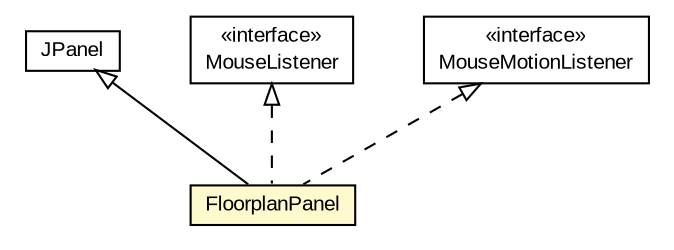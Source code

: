 #!/usr/local/bin/dot
#
# Class diagram 
# Generated by UMLGraph version 5.3 (http://www.umlgraph.org/)
#

digraph G {
	edge [fontname="arial",fontsize=10,labelfontname="arial",labelfontsize=10];
	node [fontname="arial",fontsize=10,shape=plaintext];
	nodesep=0.25;
	ranksep=0.5;
	// context.arch.intelligibility.apps.homeactivity.FloorplanPanel
	c110481 [label=<<table title="context.arch.intelligibility.apps.homeactivity.FloorplanPanel" border="0" cellborder="1" cellspacing="0" cellpadding="2" port="p" bgcolor="lemonChiffon" href="./FloorplanPanel.html">
		<tr><td><table border="0" cellspacing="0" cellpadding="1">
<tr><td align="center" balign="center"> FloorplanPanel </td></tr>
		</table></td></tr>
		</table>>, fontname="arial", fontcolor="black", fontsize=10.0];
	//context.arch.intelligibility.apps.homeactivity.FloorplanPanel extends javax.swing.JPanel
	c110627:p -> c110481:p [dir=back,arrowtail=empty];
	//context.arch.intelligibility.apps.homeactivity.FloorplanPanel implements java.awt.event.MouseListener
	c110628:p -> c110481:p [dir=back,arrowtail=empty,style=dashed];
	//context.arch.intelligibility.apps.homeactivity.FloorplanPanel implements java.awt.event.MouseMotionListener
	c110629:p -> c110481:p [dir=back,arrowtail=empty,style=dashed];
	// java.awt.event.MouseListener
	c110628 [label=<<table title="java.awt.event.MouseListener" border="0" cellborder="1" cellspacing="0" cellpadding="2" port="p" href="http://java.sun.com/j2se/1.4.2/docs/api/java/awt/event/MouseListener.html">
		<tr><td><table border="0" cellspacing="0" cellpadding="1">
<tr><td align="center" balign="center"> &#171;interface&#187; </td></tr>
<tr><td align="center" balign="center"> MouseListener </td></tr>
		</table></td></tr>
		</table>>, fontname="arial", fontcolor="black", fontsize=10.0];
	// javax.swing.JPanel
	c110627 [label=<<table title="javax.swing.JPanel" border="0" cellborder="1" cellspacing="0" cellpadding="2" port="p" href="http://java.sun.com/j2se/1.4.2/docs/api/javax/swing/JPanel.html">
		<tr><td><table border="0" cellspacing="0" cellpadding="1">
<tr><td align="center" balign="center"> JPanel </td></tr>
		</table></td></tr>
		</table>>, fontname="arial", fontcolor="black", fontsize=10.0];
	// java.awt.event.MouseMotionListener
	c110629 [label=<<table title="java.awt.event.MouseMotionListener" border="0" cellborder="1" cellspacing="0" cellpadding="2" port="p" href="http://java.sun.com/j2se/1.4.2/docs/api/java/awt/event/MouseMotionListener.html">
		<tr><td><table border="0" cellspacing="0" cellpadding="1">
<tr><td align="center" balign="center"> &#171;interface&#187; </td></tr>
<tr><td align="center" balign="center"> MouseMotionListener </td></tr>
		</table></td></tr>
		</table>>, fontname="arial", fontcolor="black", fontsize=10.0];
}

